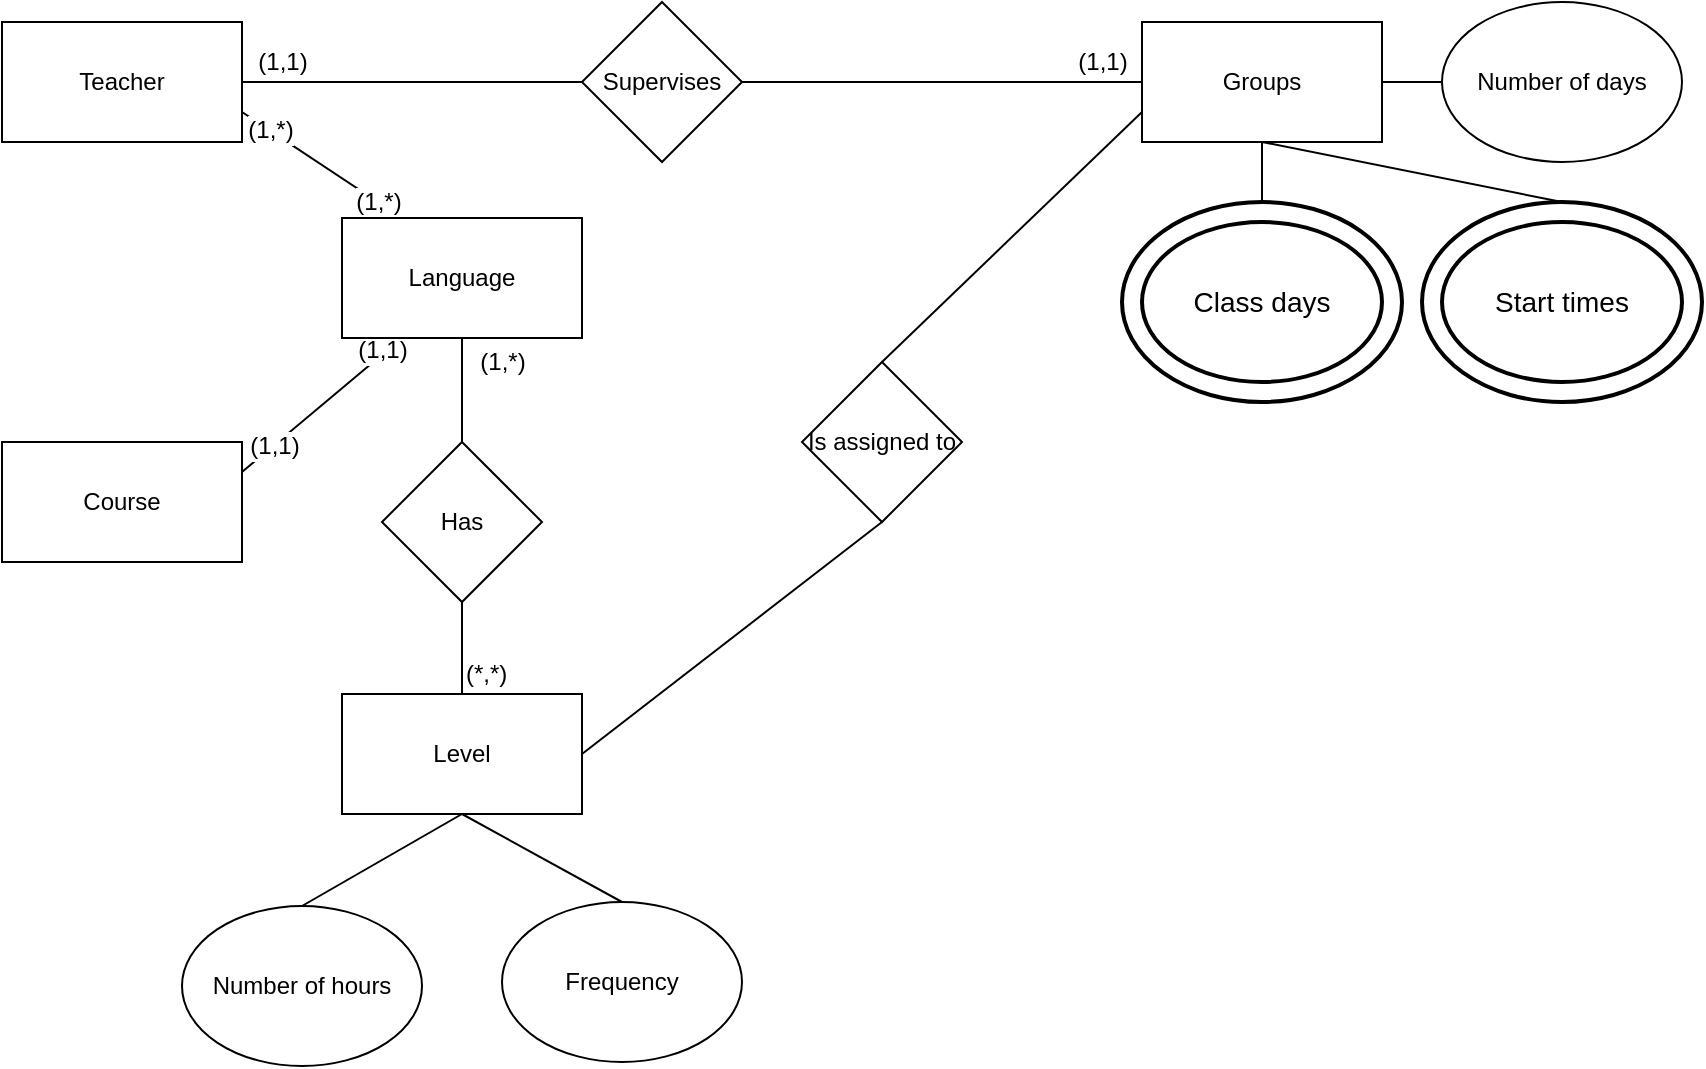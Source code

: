 <mxfile version="10.5.5" type="github"><diagram id="ALXC_ppr7tpdcpcrVswB" name="Page-1"><mxGraphModel dx="840" dy="462" grid="1" gridSize="10" guides="1" tooltips="1" connect="1" arrows="1" fold="1" page="1" pageScale="1" pageWidth="600" pageHeight="700" math="0" shadow="0"><root><mxCell id="0"/><mxCell id="1" parent="0"/><mxCell id="W1liUpKB549U1qBy3X-m-10" style="edgeStyle=none;rounded=0;orthogonalLoop=1;jettySize=auto;html=1;exitX=1;exitY=0.25;exitDx=0;exitDy=0;entryX=0.25;entryY=1;entryDx=0;entryDy=0;endArrow=none;endFill=0;" edge="1" parent="1" source="nKNjSr-_bEu66akf5Znx-4" target="W1liUpKB549U1qBy3X-m-8"><mxGeometry relative="1" as="geometry"/></mxCell><mxCell id="W1liUpKB549U1qBy3X-m-11" value="(1,1)" style="text;html=1;resizable=0;points=[];align=center;verticalAlign=middle;labelBackgroundColor=#ffffff;" vertex="1" connectable="0" parent="W1liUpKB549U1qBy3X-m-10"><mxGeometry x="-0.605" relative="1" as="geometry"><mxPoint as="offset"/></mxGeometry></mxCell><mxCell id="W1liUpKB549U1qBy3X-m-12" value="(1,1)" style="text;html=1;resizable=0;points=[];align=center;verticalAlign=middle;labelBackgroundColor=#ffffff;" vertex="1" connectable="0" parent="W1liUpKB549U1qBy3X-m-10"><mxGeometry x="0.779" y="2" relative="1" as="geometry"><mxPoint as="offset"/></mxGeometry></mxCell><mxCell id="nKNjSr-_bEu66akf5Znx-4" value="Course&lt;br&gt;" style="rounded=0;whiteSpace=wrap;html=1;" parent="1" vertex="1"><mxGeometry x="160" y="230" width="120" height="60" as="geometry"/></mxCell><mxCell id="W1liUpKB549U1qBy3X-m-9" style="rounded=0;orthogonalLoop=1;jettySize=auto;html=1;exitX=1;exitY=0.75;exitDx=0;exitDy=0;entryX=0.25;entryY=0;entryDx=0;entryDy=0;endArrow=none;endFill=0;" edge="1" parent="1" source="bL32lwVDyr9xWax11CJn-1" target="W1liUpKB549U1qBy3X-m-8"><mxGeometry relative="1" as="geometry"/></mxCell><mxCell id="W1liUpKB549U1qBy3X-m-13" value="(1,*)" style="text;html=1;resizable=0;points=[];align=center;verticalAlign=middle;labelBackgroundColor=#ffffff;" vertex="1" connectable="0" parent="W1liUpKB549U1qBy3X-m-9"><mxGeometry x="-0.67" relative="1" as="geometry"><mxPoint as="offset"/></mxGeometry></mxCell><mxCell id="W1liUpKB549U1qBy3X-m-14" value="(1,*)" style="text;html=1;resizable=0;points=[];align=center;verticalAlign=middle;labelBackgroundColor=#ffffff;" vertex="1" connectable="0" parent="W1liUpKB549U1qBy3X-m-9"><mxGeometry x="0.699" relative="1" as="geometry"><mxPoint as="offset"/></mxGeometry></mxCell><mxCell id="bL32lwVDyr9xWax11CJn-1" value="Teacher&lt;br&gt;" style="rounded=0;whiteSpace=wrap;html=1;" parent="1" vertex="1"><mxGeometry x="160" y="20" width="120" height="60" as="geometry"/></mxCell><mxCell id="bL32lwVDyr9xWax11CJn-15" style="edgeStyle=none;rounded=0;orthogonalLoop=1;jettySize=auto;html=1;entryX=1;entryY=0.5;entryDx=0;entryDy=0;endArrow=none;endFill=0;exitX=0;exitY=0.5;exitDx=0;exitDy=0;" parent="1" source="bL32lwVDyr9xWax11CJn-49" target="bL32lwVDyr9xWax11CJn-1" edge="1"><mxGeometry relative="1" as="geometry"><mxPoint x="600" y="170" as="sourcePoint"/><mxPoint x="430" y="165" as="targetPoint"/></mxGeometry></mxCell><mxCell id="7arNouDgVMOQo_q3rAtw-7" value="(1,1)" style="text;html=1;resizable=0;points=[];align=center;verticalAlign=middle;labelBackgroundColor=#ffffff;" parent="bL32lwVDyr9xWax11CJn-15" vertex="1" connectable="0"><mxGeometry x="0.859" y="-1" relative="1" as="geometry"><mxPoint x="8" y="-9" as="offset"/></mxGeometry></mxCell><mxCell id="W1liUpKB549U1qBy3X-m-15" value="" style="edgeStyle=none;rounded=0;orthogonalLoop=1;jettySize=auto;html=1;endArrow=none;endFill=0;" edge="1" parent="1" source="bL32lwVDyr9xWax11CJn-40" target="W1liUpKB549U1qBy3X-m-8"><mxGeometry relative="1" as="geometry"/></mxCell><mxCell id="W1liUpKB549U1qBy3X-m-16" value="(1,*)" style="text;html=1;resizable=0;points=[];align=center;verticalAlign=middle;labelBackgroundColor=#ffffff;" vertex="1" connectable="0" parent="W1liUpKB549U1qBy3X-m-15"><mxGeometry x="0.615" y="-3" relative="1" as="geometry"><mxPoint x="17" y="2" as="offset"/></mxGeometry></mxCell><mxCell id="bL32lwVDyr9xWax11CJn-40" value="Has" style="rhombus;whiteSpace=wrap;html=1;" parent="1" vertex="1"><mxGeometry x="350" y="230" width="80" height="80" as="geometry"/></mxCell><mxCell id="bL32lwVDyr9xWax11CJn-41" value="" style="endArrow=none;html=1;entryX=0.5;entryY=1;entryDx=0;entryDy=0;exitX=0.5;exitY=0;exitDx=0;exitDy=0;" parent="1" source="bL32lwVDyr9xWax11CJn-42" target="bL32lwVDyr9xWax11CJn-40" edge="1"><mxGeometry width="50" height="50" relative="1" as="geometry"><mxPoint x="280" y="510" as="sourcePoint"/><mxPoint x="270" y="490" as="targetPoint"/></mxGeometry></mxCell><mxCell id="bL32lwVDyr9xWax11CJn-42" value="Level&lt;br&gt;" style="rounded=0;whiteSpace=wrap;html=1;" parent="1" vertex="1"><mxGeometry x="330" y="356" width="120" height="60" as="geometry"/></mxCell><mxCell id="bL32lwVDyr9xWax11CJn-45" value="" style="endArrow=none;html=1;exitX=0.5;exitY=0;exitDx=0;exitDy=0;entryX=0.5;entryY=1;entryDx=0;entryDy=0;" parent="1" source="bL32lwVDyr9xWax11CJn-46" target="bL32lwVDyr9xWax11CJn-42" edge="1"><mxGeometry width="50" height="50" relative="1" as="geometry"><mxPoint x="210" y="700" as="sourcePoint"/><mxPoint x="270" y="610" as="targetPoint"/></mxGeometry></mxCell><mxCell id="bL32lwVDyr9xWax11CJn-46" value="Number of hours" style="ellipse;whiteSpace=wrap;html=1;" parent="1" vertex="1"><mxGeometry x="250" y="462" width="120" height="80" as="geometry"/></mxCell><mxCell id="bL32lwVDyr9xWax11CJn-47" value="Frequency" style="ellipse;whiteSpace=wrap;html=1;" parent="1" vertex="1"><mxGeometry x="410" y="460" width="120" height="80" as="geometry"/></mxCell><mxCell id="bL32lwVDyr9xWax11CJn-48" value="" style="endArrow=none;html=1;entryX=0.5;entryY=1;entryDx=0;entryDy=0;exitX=0.5;exitY=0;exitDx=0;exitDy=0;" parent="1" source="bL32lwVDyr9xWax11CJn-47" target="bL32lwVDyr9xWax11CJn-42" edge="1"><mxGeometry width="50" height="50" relative="1" as="geometry"><mxPoint x="310" y="680" as="sourcePoint"/><mxPoint x="360" y="630" as="targetPoint"/></mxGeometry></mxCell><mxCell id="bL32lwVDyr9xWax11CJn-49" value="Supervises" style="rhombus;whiteSpace=wrap;html=1;" parent="1" vertex="1"><mxGeometry x="450" y="10" width="80" height="80" as="geometry"/></mxCell><mxCell id="bL32lwVDyr9xWax11CJn-50" value="" style="endArrow=none;html=1;entryX=1;entryY=0.5;entryDx=0;entryDy=0;exitX=0;exitY=0.5;exitDx=0;exitDy=0;" parent="1" source="bL32lwVDyr9xWax11CJn-57" target="bL32lwVDyr9xWax11CJn-49" edge="1"><mxGeometry width="50" height="50" relative="1" as="geometry"><mxPoint x="560" y="260" as="sourcePoint"/><mxPoint x="540" y="160" as="targetPoint"/></mxGeometry></mxCell><mxCell id="7arNouDgVMOQo_q3rAtw-8" value="(1,1)" style="text;html=1;resizable=0;points=[];align=center;verticalAlign=middle;labelBackgroundColor=#ffffff;" parent="bL32lwVDyr9xWax11CJn-50" vertex="1" connectable="0"><mxGeometry x="-0.87" relative="1" as="geometry"><mxPoint x="-7" y="-10" as="offset"/></mxGeometry></mxCell><mxCell id="bL32lwVDyr9xWax11CJn-57" value="Groups" style="rounded=0;whiteSpace=wrap;html=1;" parent="1" vertex="1"><mxGeometry x="730" y="20" width="120" height="60" as="geometry"/></mxCell><mxCell id="bL32lwVDyr9xWax11CJn-64" value="Number of days" style="ellipse;whiteSpace=wrap;html=1;" parent="1" vertex="1"><mxGeometry x="880" y="10" width="120" height="80" as="geometry"/></mxCell><mxCell id="bL32lwVDyr9xWax11CJn-65" value="" style="endArrow=none;html=1;exitX=1;exitY=0.5;exitDx=0;exitDy=0;entryX=0;entryY=0.5;entryDx=0;entryDy=0;" parent="1" source="bL32lwVDyr9xWax11CJn-57" target="bL32lwVDyr9xWax11CJn-64" edge="1"><mxGeometry width="50" height="50" relative="1" as="geometry"><mxPoint x="1281" y="237" as="sourcePoint"/><mxPoint x="1331" y="187" as="targetPoint"/></mxGeometry></mxCell><mxCell id="7arNouDgVMOQo_q3rAtw-1" value="(*,*)" style="text;html=1;resizable=0;points=[];autosize=1;align=left;verticalAlign=top;spacingTop=-4;" parent="1" vertex="1"><mxGeometry x="390" y="336" width="40" height="20" as="geometry"/></mxCell><mxCell id="7arNouDgVMOQo_q3rAtw-6" style="rounded=0;orthogonalLoop=1;jettySize=auto;html=1;exitX=0.5;exitY=0;exitDx=0;exitDy=0;entryX=0.5;entryY=1;entryDx=0;entryDy=0;endArrow=none;endFill=0;" parent="1" source="7arNouDgVMOQo_q3rAtw-12" target="bL32lwVDyr9xWax11CJn-57" edge="1"><mxGeometry relative="1" as="geometry"><mxPoint x="1024.517" y="230.138" as="sourcePoint"/></mxGeometry></mxCell><mxCell id="7arNouDgVMOQo_q3rAtw-12" value="Start times" style="ellipse;shape=doubleEllipse;margin=10;strokeWidth=2;fontSize=14;whiteSpace=wrap;html=1;align=center;" parent="1" vertex="1"><mxGeometry x="870" y="110" width="140" height="100" as="geometry"/></mxCell><mxCell id="7arNouDgVMOQo_q3rAtw-14" style="edgeStyle=none;rounded=0;orthogonalLoop=1;jettySize=auto;html=1;exitX=0.5;exitY=0;exitDx=0;exitDy=0;entryX=0.5;entryY=1;entryDx=0;entryDy=0;endArrow=none;endFill=0;" parent="1" source="7arNouDgVMOQo_q3rAtw-13" target="bL32lwVDyr9xWax11CJn-57" edge="1"><mxGeometry relative="1" as="geometry"/></mxCell><mxCell id="7arNouDgVMOQo_q3rAtw-13" value="Class days" style="ellipse;shape=doubleEllipse;margin=10;strokeWidth=2;fontSize=14;whiteSpace=wrap;html=1;align=center;" parent="1" vertex="1"><mxGeometry x="720" y="110" width="140" height="100" as="geometry"/></mxCell><mxCell id="W1liUpKB549U1qBy3X-m-8" value="Language&lt;br&gt;" style="rounded=0;whiteSpace=wrap;html=1;" vertex="1" parent="1"><mxGeometry x="330" y="118" width="120" height="60" as="geometry"/></mxCell><mxCell id="W1liUpKB549U1qBy3X-m-19" style="edgeStyle=none;rounded=0;orthogonalLoop=1;jettySize=auto;html=1;exitX=0.5;exitY=0;exitDx=0;exitDy=0;entryX=0;entryY=0.75;entryDx=0;entryDy=0;endArrow=none;endFill=0;" edge="1" parent="1" source="W1liUpKB549U1qBy3X-m-18" target="bL32lwVDyr9xWax11CJn-57"><mxGeometry relative="1" as="geometry"/></mxCell><mxCell id="W1liUpKB549U1qBy3X-m-20" style="edgeStyle=none;rounded=0;orthogonalLoop=1;jettySize=auto;html=1;exitX=0.5;exitY=1;exitDx=0;exitDy=0;entryX=1;entryY=0.5;entryDx=0;entryDy=0;endArrow=none;endFill=0;" edge="1" parent="1" source="W1liUpKB549U1qBy3X-m-18" target="bL32lwVDyr9xWax11CJn-42"><mxGeometry relative="1" as="geometry"/></mxCell><mxCell id="W1liUpKB549U1qBy3X-m-18" value="Is assigned to" style="rhombus;whiteSpace=wrap;html=1;" vertex="1" parent="1"><mxGeometry x="560" y="190" width="80" height="80" as="geometry"/></mxCell></root></mxGraphModel></diagram></mxfile>